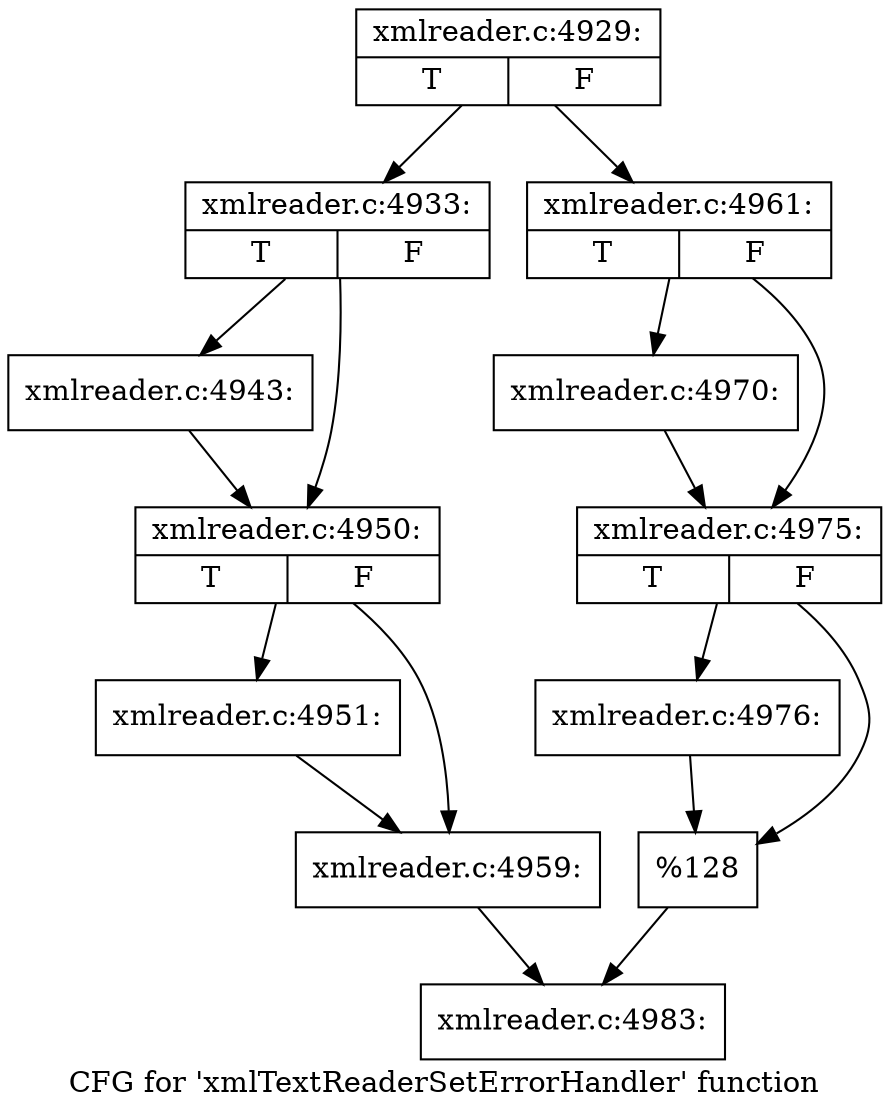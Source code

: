 digraph "CFG for 'xmlTextReaderSetErrorHandler' function" {
	label="CFG for 'xmlTextReaderSetErrorHandler' function";

	Node0x47c3ac0 [shape=record,label="{xmlreader.c:4929:|{<s0>T|<s1>F}}"];
	Node0x47c3ac0 -> Node0x47c3750;
	Node0x47c3ac0 -> Node0x47c37f0;
	Node0x47c3750 [shape=record,label="{xmlreader.c:4933:|{<s0>T|<s1>F}}"];
	Node0x47c3750 -> Node0x48b60e0;
	Node0x47c3750 -> Node0x48c7060;
	Node0x48b60e0 [shape=record,label="{xmlreader.c:4943:}"];
	Node0x48b60e0 -> Node0x48c7060;
	Node0x48c7060 [shape=record,label="{xmlreader.c:4950:|{<s0>T|<s1>F}}"];
	Node0x48c7060 -> Node0x48c9a60;
	Node0x48c7060 -> Node0x48c9ab0;
	Node0x48c9a60 [shape=record,label="{xmlreader.c:4951:}"];
	Node0x48c9a60 -> Node0x48c9ab0;
	Node0x48c9ab0 [shape=record,label="{xmlreader.c:4959:}"];
	Node0x48c9ab0 -> Node0x47c37a0;
	Node0x47c37f0 [shape=record,label="{xmlreader.c:4961:|{<s0>T|<s1>F}}"];
	Node0x47c37f0 -> Node0x48cabe0;
	Node0x47c37f0 -> Node0x48cc580;
	Node0x48cabe0 [shape=record,label="{xmlreader.c:4970:}"];
	Node0x48cabe0 -> Node0x48cc580;
	Node0x48cc580 [shape=record,label="{xmlreader.c:4975:|{<s0>T|<s1>F}}"];
	Node0x48cc580 -> Node0x48cd200;
	Node0x48cc580 -> Node0x48cd250;
	Node0x48cd200 [shape=record,label="{xmlreader.c:4976:}"];
	Node0x48cd200 -> Node0x48cd250;
	Node0x48cd250 [shape=record,label="{%128}"];
	Node0x48cd250 -> Node0x47c37a0;
	Node0x47c37a0 [shape=record,label="{xmlreader.c:4983:}"];
}
